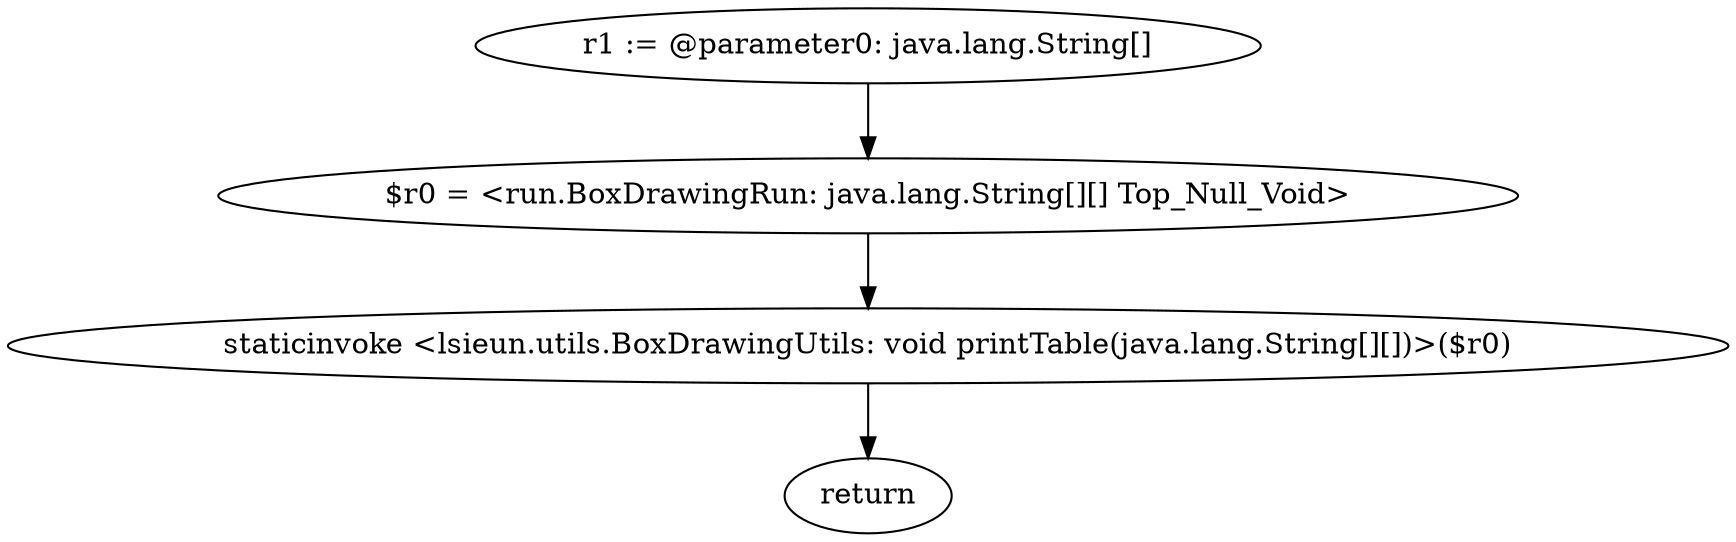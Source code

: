 digraph "unitGraph" {
    "r1 := @parameter0: java.lang.String[]"
    "$r0 = <run.BoxDrawingRun: java.lang.String[][] Top_Null_Void>"
    "staticinvoke <lsieun.utils.BoxDrawingUtils: void printTable(java.lang.String[][])>($r0)"
    "return"
    "r1 := @parameter0: java.lang.String[]"->"$r0 = <run.BoxDrawingRun: java.lang.String[][] Top_Null_Void>";
    "$r0 = <run.BoxDrawingRun: java.lang.String[][] Top_Null_Void>"->"staticinvoke <lsieun.utils.BoxDrawingUtils: void printTable(java.lang.String[][])>($r0)";
    "staticinvoke <lsieun.utils.BoxDrawingUtils: void printTable(java.lang.String[][])>($r0)"->"return";
}
